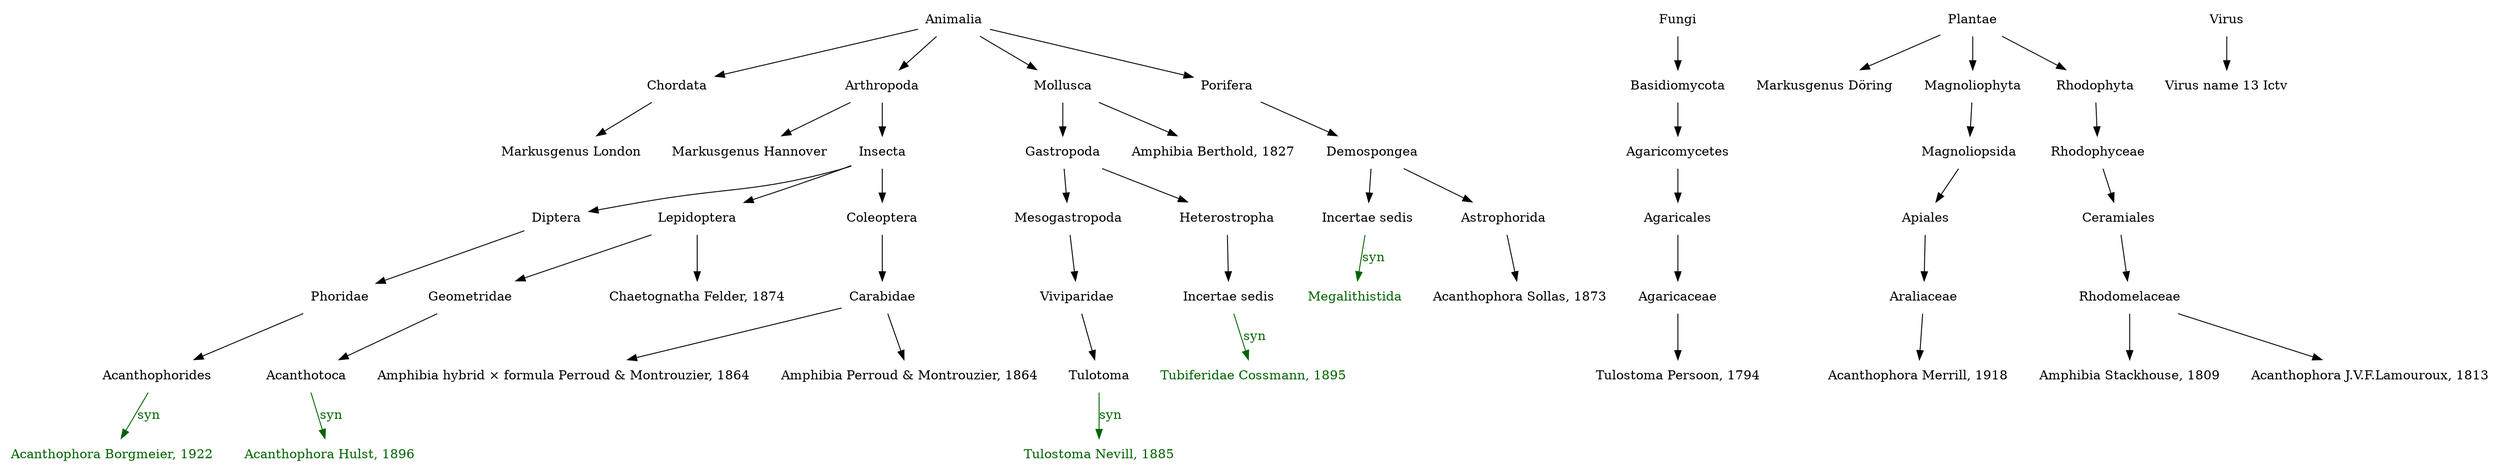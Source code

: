 digraph G {
  node [shape=plaintext]

  n32  [label="Animalia"]
  n32 -> n47
  n32 -> n42
  n32 -> n41
  n32 -> n33
  n42  [label="Arthropoda"]
  n42 -> n15
  n42 -> n43
  n43  [label="Insecta"]
  n43 -> n52
  n43 -> n48
  n43 -> n44
  n44  [label="Coleoptera"]
  n44 -> n45
  n45  [label="Carabidae"]
  n45 -> n12
  n45 -> n11
  n11  [label="Amphibia Perroud & Montrouzier, 1864"]
  n12  [label="Amphibia hybrid × formula Perroud & Montrouzier, 1864"]
  n52  [label="Diptera"]
  n52 -> n53
  n53  [label="Phoridae"]
  n53 -> n21
  n21  [label="Acanthophorides"]
  n4  [label="Acanthophora Borgmeier, 1922", fontcolor=darkgreen]
  n21 -> n4  [color=darkgreen, fontcolor=darkgreen, label=syn]
  n48  [label="Lepidoptera"]
  n48 -> n51
  n48 -> n17
  n51  [label="Geometridae"]
  n51 -> n20
  n20  [label="Acanthotoca"]
  n2  [label="Acanthophora Hulst, 1896", fontcolor=darkgreen]
  n20 -> n2  [color=darkgreen, fontcolor=darkgreen, label=syn]
  n17  [label="Chaetognatha Felder, 1874"]
  n15  [label="Markusgenus Hannover"]
  n47  [label="Chordata"]
  n47 -> n16
  n16  [label="Markusgenus London"]
  n41  [label="Mollusca"]
  n41 -> n49
  n41 -> n9
  n49  [label="Gastropoda"]
  n49 -> n54
  n49 -> n50
  n50  [label="Heterostropha"]
  n50 -> n19
  n19  [label="Incertae sedis"]
  n1  [label="Tubiferidae Cossmann, 1895", fontcolor=darkgreen]
  n19 -> n1  [color=darkgreen, fontcolor=darkgreen, label=syn]
  n54  [label="Mesogastropoda"]
  n54 -> n55
  n55  [label="Viviparidae"]
  n55 -> n22
  n22  [label="Tulotoma"]
  n8  [label="Tulostoma Nevill, 1885", fontcolor=darkgreen]
  n22 -> n8  [color=darkgreen, fontcolor=darkgreen, label=syn]
  n9  [label="Amphibia Berthold, 1827"]
  n33  [label="Porifera"]
  n33 -> n34
  n34  [label="Demospongea"]
  n34 -> n18
  n34 -> n35
  n35  [label="Astrophorida"]
  n35 -> n6
  n6  [label="Acanthophora Sollas, 1873"]
  n18  [label="Incertae sedis"]
  n0  [label="Megalithistida", fontcolor=darkgreen]
  n18 -> n0  [color=darkgreen, fontcolor=darkgreen, label=syn]
  n36  [label="Fungi"]
  n36 -> n37
  n37  [label="Basidiomycota"]
  n37 -> n38
  n38  [label="Agaricomycetes"]
  n38 -> n39
  n39  [label="Agaricales"]
  n39 -> n40
  n40  [label="Agaricaceae"]
  n40 -> n7
  n7  [label="Tulostoma Persoon, 1794"]
  n23  [label="Plantae"]
  n23 -> n14
  n23 -> n28
  n23 -> n24
  n28  [label="Magnoliophyta"]
  n28 -> n29
  n29  [label="Magnoliopsida"]
  n29 -> n30
  n30  [label="Apiales"]
  n30 -> n31
  n31  [label="Araliaceae"]
  n31 -> n5
  n5  [label="Acanthophora Merrill, 1918"]
  n24  [label="Rhodophyta"]
  n24 -> n25
  n25  [label="Rhodophyceae"]
  n25 -> n26
  n26  [label="Ceramiales"]
  n26 -> n27
  n27  [label="Rhodomelaceae"]
  n27 -> n10
  n27 -> n3
  n3  [label="Acanthophora J.V.F.Lamouroux, 1813"]
  n10  [label="Amphibia Stackhouse, 1809"]
  n14  [label="Markusgenus Döring"]
  n46  [label="Virus"]
  n46 -> n13
  n13  [label="Virus name 13 Ictv"]
}
